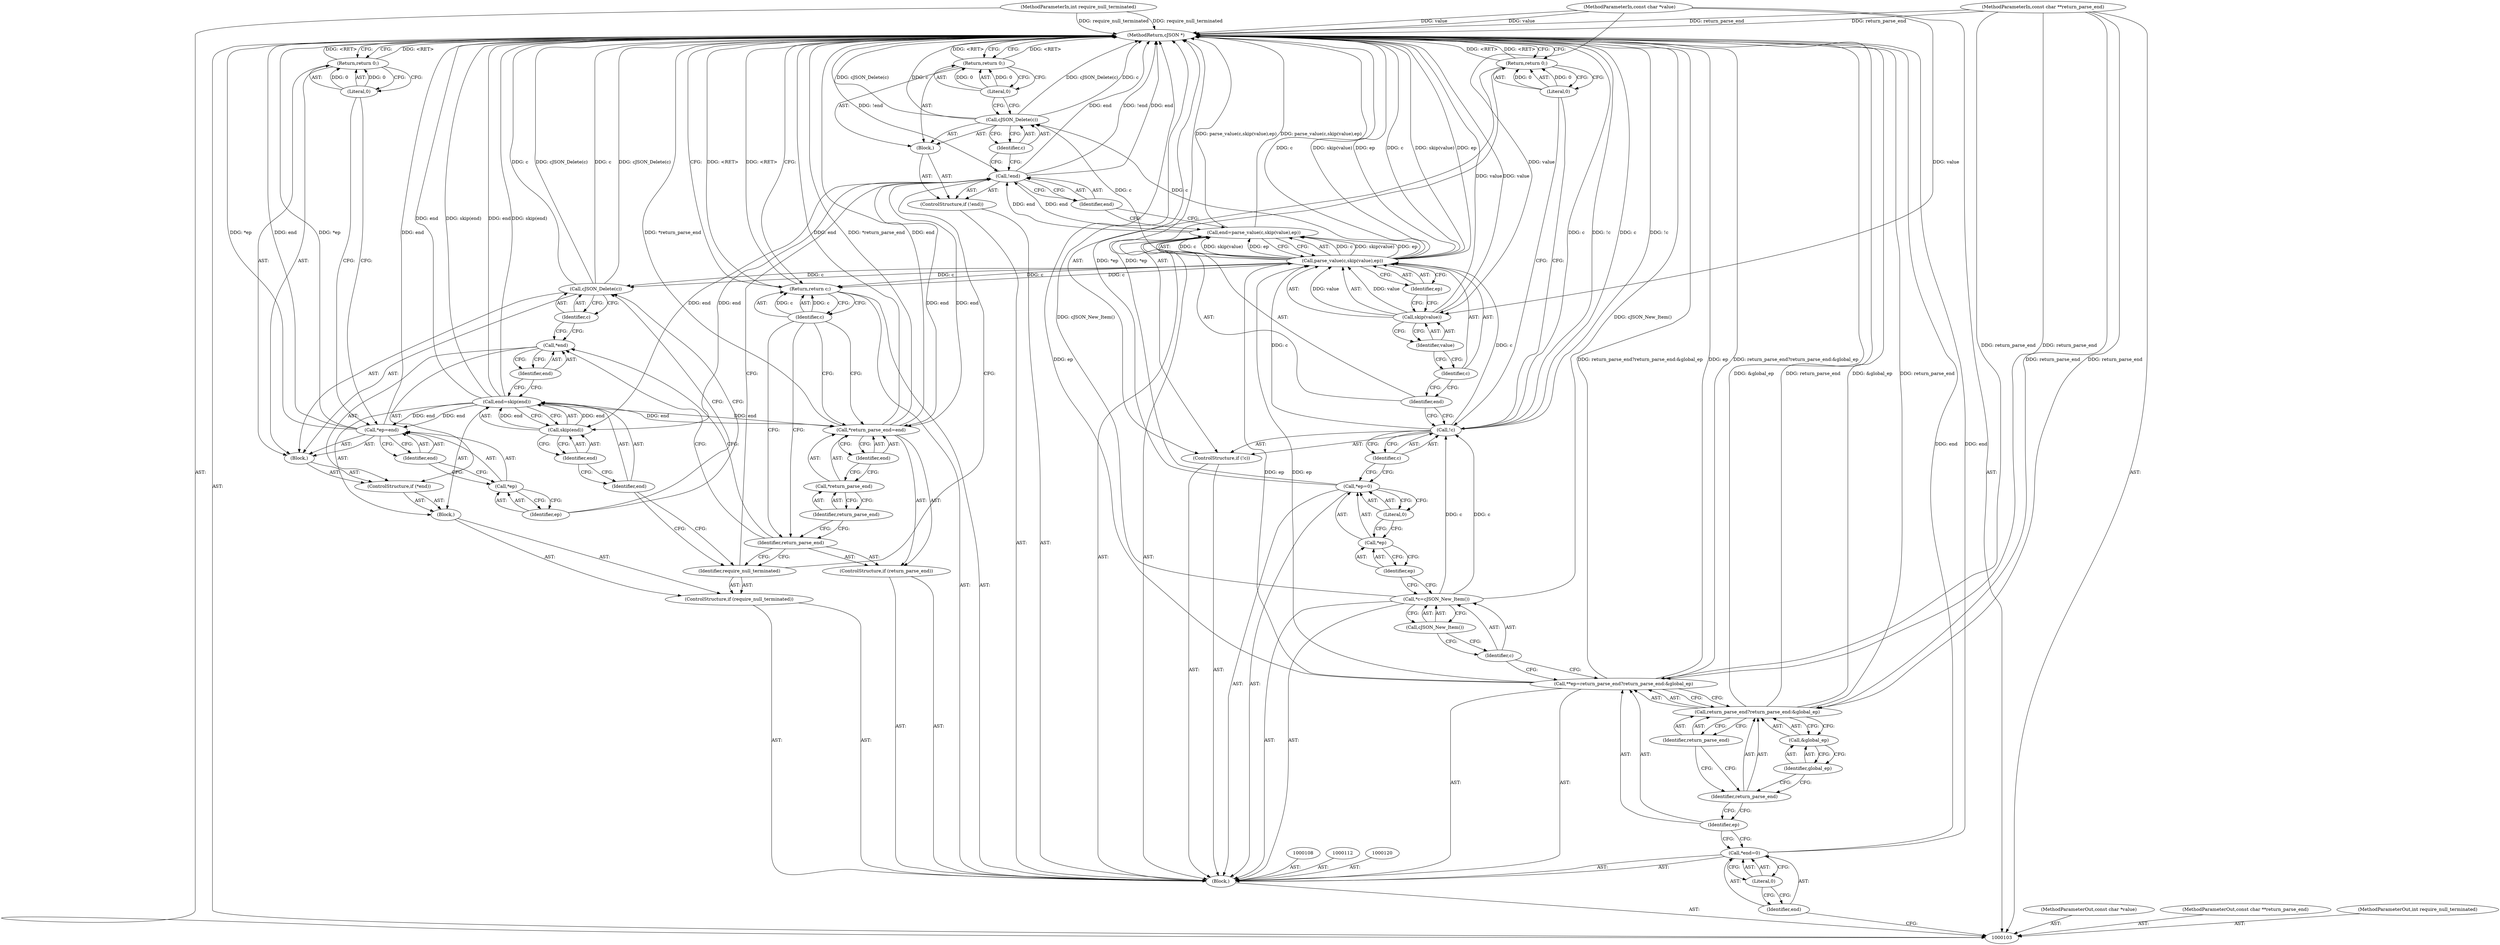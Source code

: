digraph "0_iperf_91f2fa59e8ed80dfbf400add0164ee0e508e412a_26" {
"1000140" [label="(ControlStructure,if (!end))"];
"1000143" [label="(Block,)"];
"1000144" [label="(Call,cJSON_Delete(c))"];
"1000145" [label="(Identifier,c)"];
"1000146" [label="(Return,return 0;)"];
"1000147" [label="(Literal,0)"];
"1000141" [label="(Call,!end)"];
"1000142" [label="(Identifier,end)"];
"1000148" [label="(ControlStructure,if (require_null_terminated))"];
"1000150" [label="(Block,)"];
"1000151" [label="(Call,end=skip(end))"];
"1000152" [label="(Identifier,end)"];
"1000153" [label="(Call,skip(end))"];
"1000154" [label="(Identifier,end)"];
"1000155" [label="(ControlStructure,if (*end))"];
"1000156" [label="(Call,*end)"];
"1000149" [label="(Identifier,require_null_terminated)"];
"1000157" [label="(Identifier,end)"];
"1000158" [label="(Block,)"];
"1000159" [label="(Call,cJSON_Delete(c))"];
"1000160" [label="(Identifier,c)"];
"1000161" [label="(Call,*ep=end)"];
"1000162" [label="(Call,*ep)"];
"1000163" [label="(Identifier,ep)"];
"1000164" [label="(Identifier,end)"];
"1000165" [label="(Return,return 0;)"];
"1000166" [label="(Literal,0)"];
"1000167" [label="(ControlStructure,if (return_parse_end))"];
"1000169" [label="(Call,*return_parse_end=end)"];
"1000170" [label="(Call,*return_parse_end)"];
"1000171" [label="(Identifier,return_parse_end)"];
"1000172" [label="(Identifier,end)"];
"1000168" [label="(Identifier,return_parse_end)"];
"1000173" [label="(Return,return c;)"];
"1000174" [label="(Identifier,c)"];
"1000175" [label="(MethodReturn,cJSON *)"];
"1000104" [label="(MethodParameterIn,const char *value)"];
"1000223" [label="(MethodParameterOut,const char *value)"];
"1000105" [label="(MethodParameterIn,const char **return_parse_end)"];
"1000224" [label="(MethodParameterOut,const char **return_parse_end)"];
"1000106" [label="(MethodParameterIn,int require_null_terminated)"];
"1000225" [label="(MethodParameterOut,int require_null_terminated)"];
"1000107" [label="(Block,)"];
"1000109" [label="(Call,*end=0)"];
"1000110" [label="(Identifier,end)"];
"1000111" [label="(Literal,0)"];
"1000113" [label="(Call,**ep=return_parse_end?return_parse_end:&global_ep)"];
"1000114" [label="(Identifier,ep)"];
"1000115" [label="(Call,return_parse_end?return_parse_end:&global_ep)"];
"1000116" [label="(Identifier,return_parse_end)"];
"1000117" [label="(Identifier,return_parse_end)"];
"1000118" [label="(Call,&global_ep)"];
"1000119" [label="(Identifier,global_ep)"];
"1000123" [label="(Call,cJSON_New_Item())"];
"1000121" [label="(Call,*c=cJSON_New_Item())"];
"1000122" [label="(Identifier,c)"];
"1000124" [label="(Call,*ep=0)"];
"1000125" [label="(Call,*ep)"];
"1000126" [label="(Identifier,ep)"];
"1000127" [label="(Literal,0)"];
"1000128" [label="(ControlStructure,if (!c))"];
"1000132" [label="(Literal,0)"];
"1000129" [label="(Call,!c)"];
"1000130" [label="(Identifier,c)"];
"1000131" [label="(Return,return 0;)"];
"1000133" [label="(Call,end=parse_value(c,skip(value),ep))"];
"1000134" [label="(Identifier,end)"];
"1000136" [label="(Identifier,c)"];
"1000137" [label="(Call,skip(value))"];
"1000138" [label="(Identifier,value)"];
"1000139" [label="(Identifier,ep)"];
"1000135" [label="(Call,parse_value(c,skip(value),ep))"];
"1000140" -> "1000107"  [label="AST: "];
"1000141" -> "1000140"  [label="AST: "];
"1000143" -> "1000140"  [label="AST: "];
"1000143" -> "1000140"  [label="AST: "];
"1000144" -> "1000143"  [label="AST: "];
"1000146" -> "1000143"  [label="AST: "];
"1000144" -> "1000143"  [label="AST: "];
"1000144" -> "1000145"  [label="CFG: "];
"1000145" -> "1000144"  [label="AST: "];
"1000147" -> "1000144"  [label="CFG: "];
"1000144" -> "1000175"  [label="DDG: cJSON_Delete(c)"];
"1000144" -> "1000175"  [label="DDG: c"];
"1000135" -> "1000144"  [label="DDG: c"];
"1000145" -> "1000144"  [label="AST: "];
"1000145" -> "1000141"  [label="CFG: "];
"1000144" -> "1000145"  [label="CFG: "];
"1000146" -> "1000143"  [label="AST: "];
"1000146" -> "1000147"  [label="CFG: "];
"1000147" -> "1000146"  [label="AST: "];
"1000175" -> "1000146"  [label="CFG: "];
"1000146" -> "1000175"  [label="DDG: <RET>"];
"1000147" -> "1000146"  [label="DDG: 0"];
"1000147" -> "1000146"  [label="AST: "];
"1000147" -> "1000144"  [label="CFG: "];
"1000146" -> "1000147"  [label="CFG: "];
"1000147" -> "1000146"  [label="DDG: 0"];
"1000141" -> "1000140"  [label="AST: "];
"1000141" -> "1000142"  [label="CFG: "];
"1000142" -> "1000141"  [label="AST: "];
"1000145" -> "1000141"  [label="CFG: "];
"1000149" -> "1000141"  [label="CFG: "];
"1000141" -> "1000175"  [label="DDG: end"];
"1000141" -> "1000175"  [label="DDG: !end"];
"1000133" -> "1000141"  [label="DDG: end"];
"1000141" -> "1000153"  [label="DDG: end"];
"1000141" -> "1000169"  [label="DDG: end"];
"1000142" -> "1000141"  [label="AST: "];
"1000142" -> "1000133"  [label="CFG: "];
"1000141" -> "1000142"  [label="CFG: "];
"1000148" -> "1000107"  [label="AST: "];
"1000149" -> "1000148"  [label="AST: "];
"1000150" -> "1000148"  [label="AST: "];
"1000150" -> "1000148"  [label="AST: "];
"1000151" -> "1000150"  [label="AST: "];
"1000155" -> "1000150"  [label="AST: "];
"1000151" -> "1000150"  [label="AST: "];
"1000151" -> "1000153"  [label="CFG: "];
"1000152" -> "1000151"  [label="AST: "];
"1000153" -> "1000151"  [label="AST: "];
"1000157" -> "1000151"  [label="CFG: "];
"1000151" -> "1000175"  [label="DDG: end"];
"1000151" -> "1000175"  [label="DDG: skip(end)"];
"1000153" -> "1000151"  [label="DDG: end"];
"1000151" -> "1000161"  [label="DDG: end"];
"1000151" -> "1000169"  [label="DDG: end"];
"1000152" -> "1000151"  [label="AST: "];
"1000152" -> "1000149"  [label="CFG: "];
"1000154" -> "1000152"  [label="CFG: "];
"1000153" -> "1000151"  [label="AST: "];
"1000153" -> "1000154"  [label="CFG: "];
"1000154" -> "1000153"  [label="AST: "];
"1000151" -> "1000153"  [label="CFG: "];
"1000153" -> "1000151"  [label="DDG: end"];
"1000141" -> "1000153"  [label="DDG: end"];
"1000154" -> "1000153"  [label="AST: "];
"1000154" -> "1000152"  [label="CFG: "];
"1000153" -> "1000154"  [label="CFG: "];
"1000155" -> "1000150"  [label="AST: "];
"1000156" -> "1000155"  [label="AST: "];
"1000158" -> "1000155"  [label="AST: "];
"1000156" -> "1000155"  [label="AST: "];
"1000156" -> "1000157"  [label="CFG: "];
"1000157" -> "1000156"  [label="AST: "];
"1000160" -> "1000156"  [label="CFG: "];
"1000168" -> "1000156"  [label="CFG: "];
"1000149" -> "1000148"  [label="AST: "];
"1000149" -> "1000141"  [label="CFG: "];
"1000152" -> "1000149"  [label="CFG: "];
"1000168" -> "1000149"  [label="CFG: "];
"1000157" -> "1000156"  [label="AST: "];
"1000157" -> "1000151"  [label="CFG: "];
"1000156" -> "1000157"  [label="CFG: "];
"1000158" -> "1000155"  [label="AST: "];
"1000159" -> "1000158"  [label="AST: "];
"1000161" -> "1000158"  [label="AST: "];
"1000165" -> "1000158"  [label="AST: "];
"1000159" -> "1000158"  [label="AST: "];
"1000159" -> "1000160"  [label="CFG: "];
"1000160" -> "1000159"  [label="AST: "];
"1000163" -> "1000159"  [label="CFG: "];
"1000159" -> "1000175"  [label="DDG: cJSON_Delete(c)"];
"1000159" -> "1000175"  [label="DDG: c"];
"1000135" -> "1000159"  [label="DDG: c"];
"1000160" -> "1000159"  [label="AST: "];
"1000160" -> "1000156"  [label="CFG: "];
"1000159" -> "1000160"  [label="CFG: "];
"1000161" -> "1000158"  [label="AST: "];
"1000161" -> "1000164"  [label="CFG: "];
"1000162" -> "1000161"  [label="AST: "];
"1000164" -> "1000161"  [label="AST: "];
"1000166" -> "1000161"  [label="CFG: "];
"1000161" -> "1000175"  [label="DDG: *ep"];
"1000161" -> "1000175"  [label="DDG: end"];
"1000151" -> "1000161"  [label="DDG: end"];
"1000162" -> "1000161"  [label="AST: "];
"1000162" -> "1000163"  [label="CFG: "];
"1000163" -> "1000162"  [label="AST: "];
"1000164" -> "1000162"  [label="CFG: "];
"1000163" -> "1000162"  [label="AST: "];
"1000163" -> "1000159"  [label="CFG: "];
"1000162" -> "1000163"  [label="CFG: "];
"1000164" -> "1000161"  [label="AST: "];
"1000164" -> "1000162"  [label="CFG: "];
"1000161" -> "1000164"  [label="CFG: "];
"1000165" -> "1000158"  [label="AST: "];
"1000165" -> "1000166"  [label="CFG: "];
"1000166" -> "1000165"  [label="AST: "];
"1000175" -> "1000165"  [label="CFG: "];
"1000165" -> "1000175"  [label="DDG: <RET>"];
"1000166" -> "1000165"  [label="DDG: 0"];
"1000166" -> "1000165"  [label="AST: "];
"1000166" -> "1000161"  [label="CFG: "];
"1000165" -> "1000166"  [label="CFG: "];
"1000166" -> "1000165"  [label="DDG: 0"];
"1000167" -> "1000107"  [label="AST: "];
"1000168" -> "1000167"  [label="AST: "];
"1000169" -> "1000167"  [label="AST: "];
"1000169" -> "1000167"  [label="AST: "];
"1000169" -> "1000172"  [label="CFG: "];
"1000170" -> "1000169"  [label="AST: "];
"1000172" -> "1000169"  [label="AST: "];
"1000174" -> "1000169"  [label="CFG: "];
"1000169" -> "1000175"  [label="DDG: *return_parse_end"];
"1000169" -> "1000175"  [label="DDG: end"];
"1000141" -> "1000169"  [label="DDG: end"];
"1000151" -> "1000169"  [label="DDG: end"];
"1000170" -> "1000169"  [label="AST: "];
"1000170" -> "1000171"  [label="CFG: "];
"1000171" -> "1000170"  [label="AST: "];
"1000172" -> "1000170"  [label="CFG: "];
"1000171" -> "1000170"  [label="AST: "];
"1000171" -> "1000168"  [label="CFG: "];
"1000170" -> "1000171"  [label="CFG: "];
"1000172" -> "1000169"  [label="AST: "];
"1000172" -> "1000170"  [label="CFG: "];
"1000169" -> "1000172"  [label="CFG: "];
"1000168" -> "1000167"  [label="AST: "];
"1000168" -> "1000156"  [label="CFG: "];
"1000168" -> "1000149"  [label="CFG: "];
"1000171" -> "1000168"  [label="CFG: "];
"1000174" -> "1000168"  [label="CFG: "];
"1000173" -> "1000107"  [label="AST: "];
"1000173" -> "1000174"  [label="CFG: "];
"1000174" -> "1000173"  [label="AST: "];
"1000175" -> "1000173"  [label="CFG: "];
"1000173" -> "1000175"  [label="DDG: <RET>"];
"1000174" -> "1000173"  [label="DDG: c"];
"1000135" -> "1000173"  [label="DDG: c"];
"1000174" -> "1000173"  [label="AST: "];
"1000174" -> "1000169"  [label="CFG: "];
"1000174" -> "1000168"  [label="CFG: "];
"1000173" -> "1000174"  [label="CFG: "];
"1000174" -> "1000173"  [label="DDG: c"];
"1000175" -> "1000103"  [label="AST: "];
"1000175" -> "1000131"  [label="CFG: "];
"1000175" -> "1000146"  [label="CFG: "];
"1000175" -> "1000165"  [label="CFG: "];
"1000175" -> "1000173"  [label="CFG: "];
"1000165" -> "1000175"  [label="DDG: <RET>"];
"1000173" -> "1000175"  [label="DDG: <RET>"];
"1000146" -> "1000175"  [label="DDG: <RET>"];
"1000131" -> "1000175"  [label="DDG: <RET>"];
"1000124" -> "1000175"  [label="DDG: *ep"];
"1000104" -> "1000175"  [label="DDG: value"];
"1000105" -> "1000175"  [label="DDG: return_parse_end"];
"1000151" -> "1000175"  [label="DDG: end"];
"1000151" -> "1000175"  [label="DDG: skip(end)"];
"1000115" -> "1000175"  [label="DDG: &global_ep"];
"1000115" -> "1000175"  [label="DDG: return_parse_end"];
"1000169" -> "1000175"  [label="DDG: *return_parse_end"];
"1000169" -> "1000175"  [label="DDG: end"];
"1000137" -> "1000175"  [label="DDG: value"];
"1000161" -> "1000175"  [label="DDG: *ep"];
"1000161" -> "1000175"  [label="DDG: end"];
"1000159" -> "1000175"  [label="DDG: cJSON_Delete(c)"];
"1000159" -> "1000175"  [label="DDG: c"];
"1000129" -> "1000175"  [label="DDG: c"];
"1000129" -> "1000175"  [label="DDG: !c"];
"1000141" -> "1000175"  [label="DDG: end"];
"1000141" -> "1000175"  [label="DDG: !end"];
"1000113" -> "1000175"  [label="DDG: ep"];
"1000113" -> "1000175"  [label="DDG: return_parse_end?return_parse_end:&global_ep"];
"1000121" -> "1000175"  [label="DDG: cJSON_New_Item()"];
"1000135" -> "1000175"  [label="DDG: ep"];
"1000135" -> "1000175"  [label="DDG: c"];
"1000135" -> "1000175"  [label="DDG: skip(value)"];
"1000144" -> "1000175"  [label="DDG: cJSON_Delete(c)"];
"1000144" -> "1000175"  [label="DDG: c"];
"1000133" -> "1000175"  [label="DDG: parse_value(c,skip(value),ep)"];
"1000109" -> "1000175"  [label="DDG: end"];
"1000106" -> "1000175"  [label="DDG: require_null_terminated"];
"1000104" -> "1000103"  [label="AST: "];
"1000104" -> "1000175"  [label="DDG: value"];
"1000104" -> "1000137"  [label="DDG: value"];
"1000223" -> "1000103"  [label="AST: "];
"1000105" -> "1000103"  [label="AST: "];
"1000105" -> "1000175"  [label="DDG: return_parse_end"];
"1000105" -> "1000113"  [label="DDG: return_parse_end"];
"1000105" -> "1000115"  [label="DDG: return_parse_end"];
"1000224" -> "1000103"  [label="AST: "];
"1000106" -> "1000103"  [label="AST: "];
"1000106" -> "1000175"  [label="DDG: require_null_terminated"];
"1000225" -> "1000103"  [label="AST: "];
"1000107" -> "1000103"  [label="AST: "];
"1000108" -> "1000107"  [label="AST: "];
"1000109" -> "1000107"  [label="AST: "];
"1000112" -> "1000107"  [label="AST: "];
"1000113" -> "1000107"  [label="AST: "];
"1000120" -> "1000107"  [label="AST: "];
"1000121" -> "1000107"  [label="AST: "];
"1000124" -> "1000107"  [label="AST: "];
"1000128" -> "1000107"  [label="AST: "];
"1000133" -> "1000107"  [label="AST: "];
"1000140" -> "1000107"  [label="AST: "];
"1000148" -> "1000107"  [label="AST: "];
"1000167" -> "1000107"  [label="AST: "];
"1000173" -> "1000107"  [label="AST: "];
"1000109" -> "1000107"  [label="AST: "];
"1000109" -> "1000111"  [label="CFG: "];
"1000110" -> "1000109"  [label="AST: "];
"1000111" -> "1000109"  [label="AST: "];
"1000114" -> "1000109"  [label="CFG: "];
"1000109" -> "1000175"  [label="DDG: end"];
"1000110" -> "1000109"  [label="AST: "];
"1000110" -> "1000103"  [label="CFG: "];
"1000111" -> "1000110"  [label="CFG: "];
"1000111" -> "1000109"  [label="AST: "];
"1000111" -> "1000110"  [label="CFG: "];
"1000109" -> "1000111"  [label="CFG: "];
"1000113" -> "1000107"  [label="AST: "];
"1000113" -> "1000115"  [label="CFG: "];
"1000114" -> "1000113"  [label="AST: "];
"1000115" -> "1000113"  [label="AST: "];
"1000122" -> "1000113"  [label="CFG: "];
"1000113" -> "1000175"  [label="DDG: ep"];
"1000113" -> "1000175"  [label="DDG: return_parse_end?return_parse_end:&global_ep"];
"1000105" -> "1000113"  [label="DDG: return_parse_end"];
"1000113" -> "1000135"  [label="DDG: ep"];
"1000114" -> "1000113"  [label="AST: "];
"1000114" -> "1000109"  [label="CFG: "];
"1000116" -> "1000114"  [label="CFG: "];
"1000115" -> "1000113"  [label="AST: "];
"1000115" -> "1000117"  [label="CFG: "];
"1000115" -> "1000118"  [label="CFG: "];
"1000116" -> "1000115"  [label="AST: "];
"1000117" -> "1000115"  [label="AST: "];
"1000118" -> "1000115"  [label="AST: "];
"1000113" -> "1000115"  [label="CFG: "];
"1000115" -> "1000175"  [label="DDG: &global_ep"];
"1000115" -> "1000175"  [label="DDG: return_parse_end"];
"1000105" -> "1000115"  [label="DDG: return_parse_end"];
"1000116" -> "1000115"  [label="AST: "];
"1000116" -> "1000114"  [label="CFG: "];
"1000117" -> "1000116"  [label="CFG: "];
"1000119" -> "1000116"  [label="CFG: "];
"1000117" -> "1000115"  [label="AST: "];
"1000117" -> "1000116"  [label="CFG: "];
"1000115" -> "1000117"  [label="CFG: "];
"1000118" -> "1000115"  [label="AST: "];
"1000118" -> "1000119"  [label="CFG: "];
"1000119" -> "1000118"  [label="AST: "];
"1000115" -> "1000118"  [label="CFG: "];
"1000119" -> "1000118"  [label="AST: "];
"1000119" -> "1000116"  [label="CFG: "];
"1000118" -> "1000119"  [label="CFG: "];
"1000123" -> "1000121"  [label="AST: "];
"1000123" -> "1000122"  [label="CFG: "];
"1000121" -> "1000123"  [label="CFG: "];
"1000121" -> "1000107"  [label="AST: "];
"1000121" -> "1000123"  [label="CFG: "];
"1000122" -> "1000121"  [label="AST: "];
"1000123" -> "1000121"  [label="AST: "];
"1000126" -> "1000121"  [label="CFG: "];
"1000121" -> "1000175"  [label="DDG: cJSON_New_Item()"];
"1000121" -> "1000129"  [label="DDG: c"];
"1000122" -> "1000121"  [label="AST: "];
"1000122" -> "1000113"  [label="CFG: "];
"1000123" -> "1000122"  [label="CFG: "];
"1000124" -> "1000107"  [label="AST: "];
"1000124" -> "1000127"  [label="CFG: "];
"1000125" -> "1000124"  [label="AST: "];
"1000127" -> "1000124"  [label="AST: "];
"1000130" -> "1000124"  [label="CFG: "];
"1000124" -> "1000175"  [label="DDG: *ep"];
"1000125" -> "1000124"  [label="AST: "];
"1000125" -> "1000126"  [label="CFG: "];
"1000126" -> "1000125"  [label="AST: "];
"1000127" -> "1000125"  [label="CFG: "];
"1000126" -> "1000125"  [label="AST: "];
"1000126" -> "1000121"  [label="CFG: "];
"1000125" -> "1000126"  [label="CFG: "];
"1000127" -> "1000124"  [label="AST: "];
"1000127" -> "1000125"  [label="CFG: "];
"1000124" -> "1000127"  [label="CFG: "];
"1000128" -> "1000107"  [label="AST: "];
"1000129" -> "1000128"  [label="AST: "];
"1000131" -> "1000128"  [label="AST: "];
"1000132" -> "1000131"  [label="AST: "];
"1000132" -> "1000129"  [label="CFG: "];
"1000131" -> "1000132"  [label="CFG: "];
"1000132" -> "1000131"  [label="DDG: 0"];
"1000129" -> "1000128"  [label="AST: "];
"1000129" -> "1000130"  [label="CFG: "];
"1000130" -> "1000129"  [label="AST: "];
"1000132" -> "1000129"  [label="CFG: "];
"1000134" -> "1000129"  [label="CFG: "];
"1000129" -> "1000175"  [label="DDG: c"];
"1000129" -> "1000175"  [label="DDG: !c"];
"1000121" -> "1000129"  [label="DDG: c"];
"1000129" -> "1000135"  [label="DDG: c"];
"1000130" -> "1000129"  [label="AST: "];
"1000130" -> "1000124"  [label="CFG: "];
"1000129" -> "1000130"  [label="CFG: "];
"1000131" -> "1000128"  [label="AST: "];
"1000131" -> "1000132"  [label="CFG: "];
"1000132" -> "1000131"  [label="AST: "];
"1000175" -> "1000131"  [label="CFG: "];
"1000131" -> "1000175"  [label="DDG: <RET>"];
"1000132" -> "1000131"  [label="DDG: 0"];
"1000133" -> "1000107"  [label="AST: "];
"1000133" -> "1000135"  [label="CFG: "];
"1000134" -> "1000133"  [label="AST: "];
"1000135" -> "1000133"  [label="AST: "];
"1000142" -> "1000133"  [label="CFG: "];
"1000133" -> "1000175"  [label="DDG: parse_value(c,skip(value),ep)"];
"1000135" -> "1000133"  [label="DDG: c"];
"1000135" -> "1000133"  [label="DDG: skip(value)"];
"1000135" -> "1000133"  [label="DDG: ep"];
"1000133" -> "1000141"  [label="DDG: end"];
"1000134" -> "1000133"  [label="AST: "];
"1000134" -> "1000129"  [label="CFG: "];
"1000136" -> "1000134"  [label="CFG: "];
"1000136" -> "1000135"  [label="AST: "];
"1000136" -> "1000134"  [label="CFG: "];
"1000138" -> "1000136"  [label="CFG: "];
"1000137" -> "1000135"  [label="AST: "];
"1000137" -> "1000138"  [label="CFG: "];
"1000138" -> "1000137"  [label="AST: "];
"1000139" -> "1000137"  [label="CFG: "];
"1000137" -> "1000175"  [label="DDG: value"];
"1000137" -> "1000135"  [label="DDG: value"];
"1000104" -> "1000137"  [label="DDG: value"];
"1000138" -> "1000137"  [label="AST: "];
"1000138" -> "1000136"  [label="CFG: "];
"1000137" -> "1000138"  [label="CFG: "];
"1000139" -> "1000135"  [label="AST: "];
"1000139" -> "1000137"  [label="CFG: "];
"1000135" -> "1000139"  [label="CFG: "];
"1000135" -> "1000133"  [label="AST: "];
"1000135" -> "1000139"  [label="CFG: "];
"1000136" -> "1000135"  [label="AST: "];
"1000137" -> "1000135"  [label="AST: "];
"1000139" -> "1000135"  [label="AST: "];
"1000133" -> "1000135"  [label="CFG: "];
"1000135" -> "1000175"  [label="DDG: ep"];
"1000135" -> "1000175"  [label="DDG: c"];
"1000135" -> "1000175"  [label="DDG: skip(value)"];
"1000135" -> "1000133"  [label="DDG: c"];
"1000135" -> "1000133"  [label="DDG: skip(value)"];
"1000135" -> "1000133"  [label="DDG: ep"];
"1000129" -> "1000135"  [label="DDG: c"];
"1000137" -> "1000135"  [label="DDG: value"];
"1000113" -> "1000135"  [label="DDG: ep"];
"1000135" -> "1000144"  [label="DDG: c"];
"1000135" -> "1000159"  [label="DDG: c"];
"1000135" -> "1000173"  [label="DDG: c"];
}
